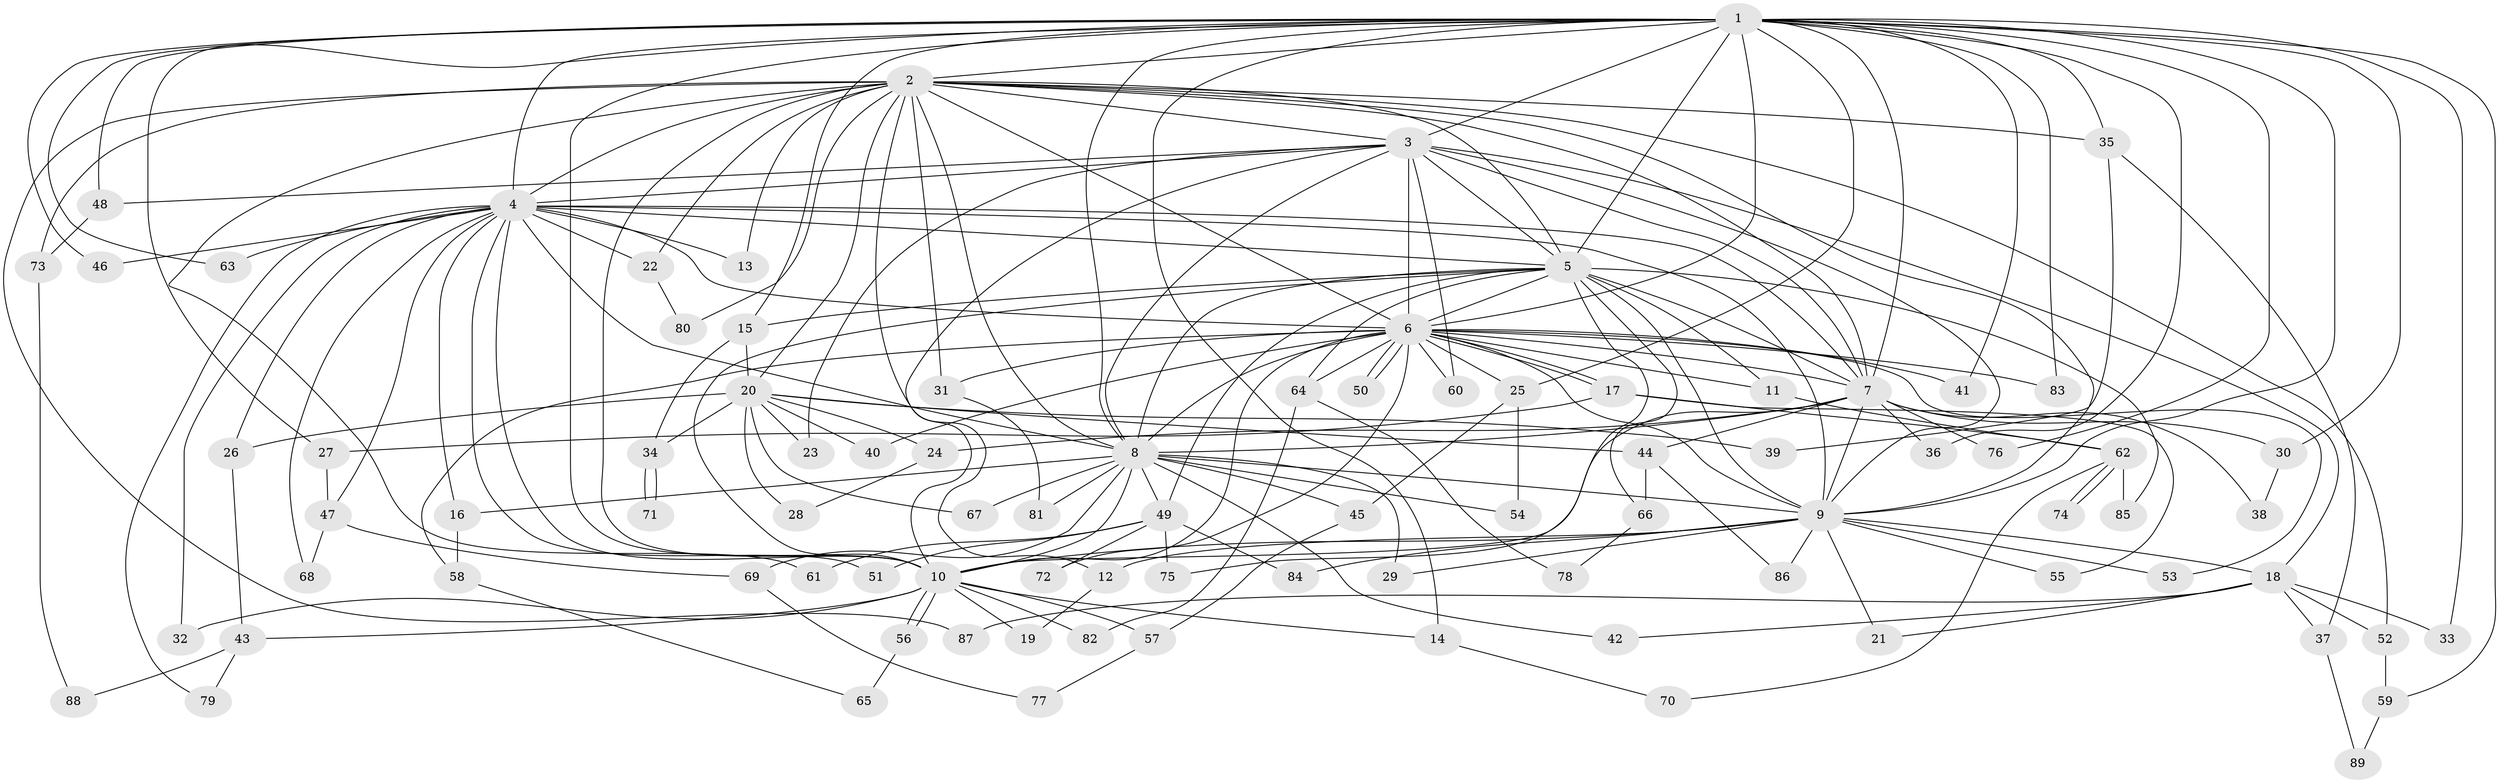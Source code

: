// Generated by graph-tools (version 1.1) at 2025/13/03/09/25 04:13:42]
// undirected, 89 vertices, 203 edges
graph export_dot {
graph [start="1"]
  node [color=gray90,style=filled];
  1;
  2;
  3;
  4;
  5;
  6;
  7;
  8;
  9;
  10;
  11;
  12;
  13;
  14;
  15;
  16;
  17;
  18;
  19;
  20;
  21;
  22;
  23;
  24;
  25;
  26;
  27;
  28;
  29;
  30;
  31;
  32;
  33;
  34;
  35;
  36;
  37;
  38;
  39;
  40;
  41;
  42;
  43;
  44;
  45;
  46;
  47;
  48;
  49;
  50;
  51;
  52;
  53;
  54;
  55;
  56;
  57;
  58;
  59;
  60;
  61;
  62;
  63;
  64;
  65;
  66;
  67;
  68;
  69;
  70;
  71;
  72;
  73;
  74;
  75;
  76;
  77;
  78;
  79;
  80;
  81;
  82;
  83;
  84;
  85;
  86;
  87;
  88;
  89;
  1 -- 2;
  1 -- 3;
  1 -- 4;
  1 -- 5;
  1 -- 6;
  1 -- 7;
  1 -- 8;
  1 -- 9;
  1 -- 10;
  1 -- 14;
  1 -- 15;
  1 -- 25;
  1 -- 27;
  1 -- 30;
  1 -- 33;
  1 -- 35;
  1 -- 36;
  1 -- 41;
  1 -- 46;
  1 -- 48;
  1 -- 59;
  1 -- 63;
  1 -- 76;
  1 -- 83;
  2 -- 3;
  2 -- 4;
  2 -- 5;
  2 -- 6;
  2 -- 7;
  2 -- 8;
  2 -- 9;
  2 -- 10;
  2 -- 12;
  2 -- 13;
  2 -- 20;
  2 -- 22;
  2 -- 31;
  2 -- 35;
  2 -- 52;
  2 -- 61;
  2 -- 73;
  2 -- 80;
  2 -- 87;
  3 -- 4;
  3 -- 5;
  3 -- 6;
  3 -- 7;
  3 -- 8;
  3 -- 9;
  3 -- 10;
  3 -- 18;
  3 -- 23;
  3 -- 48;
  3 -- 60;
  4 -- 5;
  4 -- 6;
  4 -- 7;
  4 -- 8;
  4 -- 9;
  4 -- 10;
  4 -- 13;
  4 -- 16;
  4 -- 22;
  4 -- 26;
  4 -- 32;
  4 -- 46;
  4 -- 47;
  4 -- 51;
  4 -- 63;
  4 -- 68;
  4 -- 79;
  5 -- 6;
  5 -- 7;
  5 -- 8;
  5 -- 9;
  5 -- 10;
  5 -- 11;
  5 -- 15;
  5 -- 49;
  5 -- 64;
  5 -- 66;
  5 -- 75;
  5 -- 85;
  6 -- 7;
  6 -- 8;
  6 -- 9;
  6 -- 10;
  6 -- 11;
  6 -- 17;
  6 -- 17;
  6 -- 25;
  6 -- 31;
  6 -- 40;
  6 -- 41;
  6 -- 50;
  6 -- 50;
  6 -- 53;
  6 -- 58;
  6 -- 60;
  6 -- 64;
  6 -- 72;
  6 -- 83;
  7 -- 8;
  7 -- 9;
  7 -- 10;
  7 -- 24;
  7 -- 30;
  7 -- 36;
  7 -- 38;
  7 -- 44;
  7 -- 76;
  8 -- 9;
  8 -- 10;
  8 -- 16;
  8 -- 29;
  8 -- 42;
  8 -- 45;
  8 -- 49;
  8 -- 54;
  8 -- 67;
  8 -- 69;
  8 -- 81;
  9 -- 10;
  9 -- 12;
  9 -- 18;
  9 -- 21;
  9 -- 29;
  9 -- 53;
  9 -- 55;
  9 -- 84;
  9 -- 86;
  10 -- 14;
  10 -- 19;
  10 -- 32;
  10 -- 43;
  10 -- 56;
  10 -- 56;
  10 -- 57;
  10 -- 82;
  11 -- 62;
  12 -- 19;
  14 -- 70;
  15 -- 20;
  15 -- 34;
  16 -- 58;
  17 -- 27;
  17 -- 55;
  17 -- 62;
  18 -- 21;
  18 -- 33;
  18 -- 37;
  18 -- 42;
  18 -- 52;
  18 -- 87;
  20 -- 23;
  20 -- 24;
  20 -- 26;
  20 -- 28;
  20 -- 34;
  20 -- 39;
  20 -- 40;
  20 -- 44;
  20 -- 67;
  22 -- 80;
  24 -- 28;
  25 -- 45;
  25 -- 54;
  26 -- 43;
  27 -- 47;
  30 -- 38;
  31 -- 81;
  34 -- 71;
  34 -- 71;
  35 -- 37;
  35 -- 39;
  37 -- 89;
  43 -- 79;
  43 -- 88;
  44 -- 66;
  44 -- 86;
  45 -- 57;
  47 -- 68;
  47 -- 69;
  48 -- 73;
  49 -- 51;
  49 -- 61;
  49 -- 72;
  49 -- 75;
  49 -- 84;
  52 -- 59;
  56 -- 65;
  57 -- 77;
  58 -- 65;
  59 -- 89;
  62 -- 70;
  62 -- 74;
  62 -- 74;
  62 -- 85;
  64 -- 78;
  64 -- 82;
  66 -- 78;
  69 -- 77;
  73 -- 88;
}

